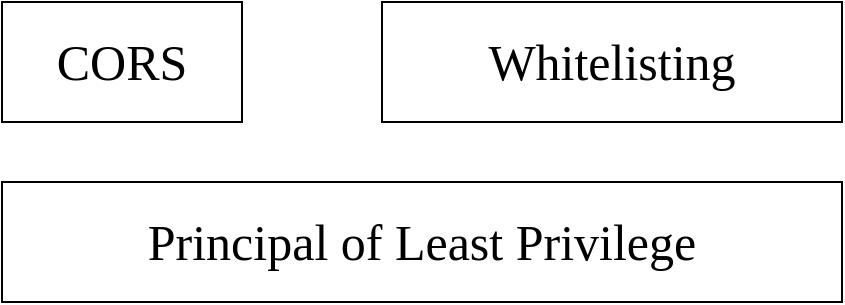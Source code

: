 <mxfile version="17.4.3" type="github">
  <diagram id="-l_C1YLMKgaKvBiIjrVL" name="Introductions">
    <mxGraphModel dx="1108" dy="604" grid="1" gridSize="10" guides="1" tooltips="1" connect="1" arrows="1" fold="1" page="1" pageScale="1" pageWidth="1700" pageHeight="1100" math="0" shadow="0">
      <root>
        <mxCell id="0" />
        <mxCell id="1" parent="0" />
        <mxCell id="iEgKUgl3xyPsToWbxbVG-1" value="CORS" style="rounded=0;whiteSpace=wrap;html=1;fontFamily=Comfortaa;fontSource=https%3A%2F%2Ffonts.googleapis.com%2Fcss%3Ffamily%3DComfortaa;fontSize=25;" vertex="1" parent="1">
          <mxGeometry x="260" y="180" width="120" height="60" as="geometry" />
        </mxCell>
        <mxCell id="iEgKUgl3xyPsToWbxbVG-2" value="Whitelisting" style="rounded=0;whiteSpace=wrap;html=1;fontFamily=Comfortaa;fontSource=https%3A%2F%2Ffonts.googleapis.com%2Fcss%3Ffamily%3DComfortaa;fontSize=25;" vertex="1" parent="1">
          <mxGeometry x="450" y="180" width="230" height="60" as="geometry" />
        </mxCell>
        <mxCell id="iEgKUgl3xyPsToWbxbVG-5" value="Principal of Least Privilege" style="rounded=0;whiteSpace=wrap;html=1;fontFamily=Comfortaa;fontSource=https%3A%2F%2Ffonts.googleapis.com%2Fcss%3Ffamily%3DComfortaa;fontSize=25;" vertex="1" parent="1">
          <mxGeometry x="260" y="270" width="420" height="60" as="geometry" />
        </mxCell>
      </root>
    </mxGraphModel>
  </diagram>
</mxfile>
